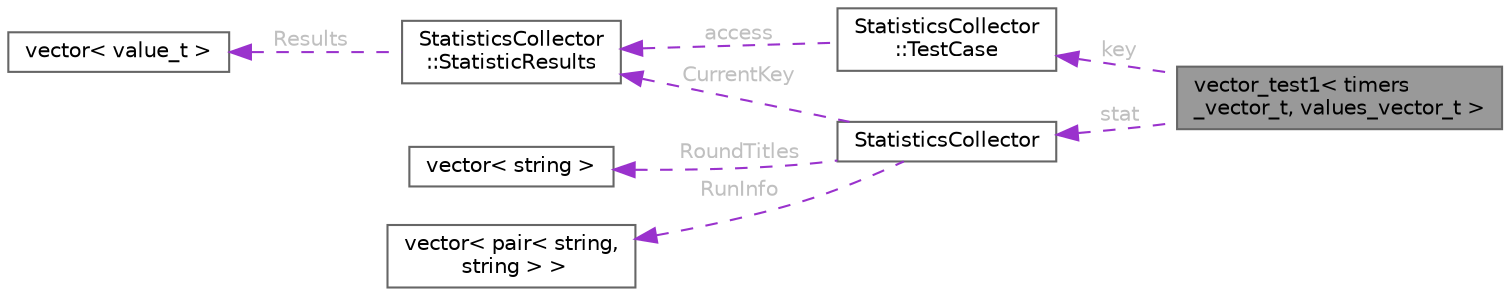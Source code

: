digraph "vector_test1&lt; timers_vector_t, values_vector_t &gt;"
{
 // LATEX_PDF_SIZE
  bgcolor="transparent";
  edge [fontname=Helvetica,fontsize=10,labelfontname=Helvetica,labelfontsize=10];
  node [fontname=Helvetica,fontsize=10,shape=box,height=0.2,width=0.4];
  rankdir="LR";
  Node1 [id="Node000001",label="vector_test1\< timers\l_vector_t, values_vector_t \>",height=0.2,width=0.4,color="gray40", fillcolor="grey60", style="filled", fontcolor="black",tooltip=" "];
  Node2 -> Node1 [id="edge1_Node000001_Node000002",dir="back",color="darkorchid3",style="dashed",tooltip=" ",label=" stat",fontcolor="grey" ];
  Node2 [id="Node000002",label="StatisticsCollector",height=0.2,width=0.4,color="gray40", fillcolor="white", style="filled",URL="$class_statistics_collector.html",tooltip=" "];
  Node3 -> Node2 [id="edge2_Node000002_Node000003",dir="back",color="darkorchid3",style="dashed",tooltip=" ",label=" CurrentKey",fontcolor="grey" ];
  Node3 [id="Node000003",label="StatisticsCollector\l::StatisticResults",height=0.2,width=0.4,color="gray40", fillcolor="white", style="filled",URL="$struct_statistics_collector_1_1_statistic_results.html",tooltip=" "];
  Node4 -> Node3 [id="edge3_Node000003_Node000004",dir="back",color="darkorchid3",style="dashed",tooltip=" ",label=" Results",fontcolor="grey" ];
  Node4 [id="Node000004",label="vector\< value_t \>",height=0.2,width=0.4,color="gray40", fillcolor="white", style="filled",URL="$structvector.html",tooltip=" "];
  Node5 -> Node2 [id="edge4_Node000002_Node000005",dir="back",color="darkorchid3",style="dashed",tooltip=" ",label=" RoundTitles",fontcolor="grey" ];
  Node5 [id="Node000005",label="vector\< string \>",height=0.2,width=0.4,color="gray40", fillcolor="white", style="filled",URL="$structvector.html",tooltip=" "];
  Node6 -> Node2 [id="edge5_Node000002_Node000006",dir="back",color="darkorchid3",style="dashed",tooltip=" ",label=" RunInfo",fontcolor="grey" ];
  Node6 [id="Node000006",label="vector\< pair\< string,\l string \> \>",height=0.2,width=0.4,color="gray40", fillcolor="white", style="filled",URL="$structvector.html",tooltip=" "];
  Node7 -> Node1 [id="edge6_Node000001_Node000007",dir="back",color="darkorchid3",style="dashed",tooltip=" ",label=" key",fontcolor="grey" ];
  Node7 [id="Node000007",label="StatisticsCollector\l::TestCase",height=0.2,width=0.4,color="gray40", fillcolor="white", style="filled",URL="$struct_statistics_collector_1_1_test_case.html",tooltip=" "];
  Node3 -> Node7 [id="edge7_Node000007_Node000003",dir="back",color="darkorchid3",style="dashed",tooltip=" ",label=" access",fontcolor="grey" ];
}

